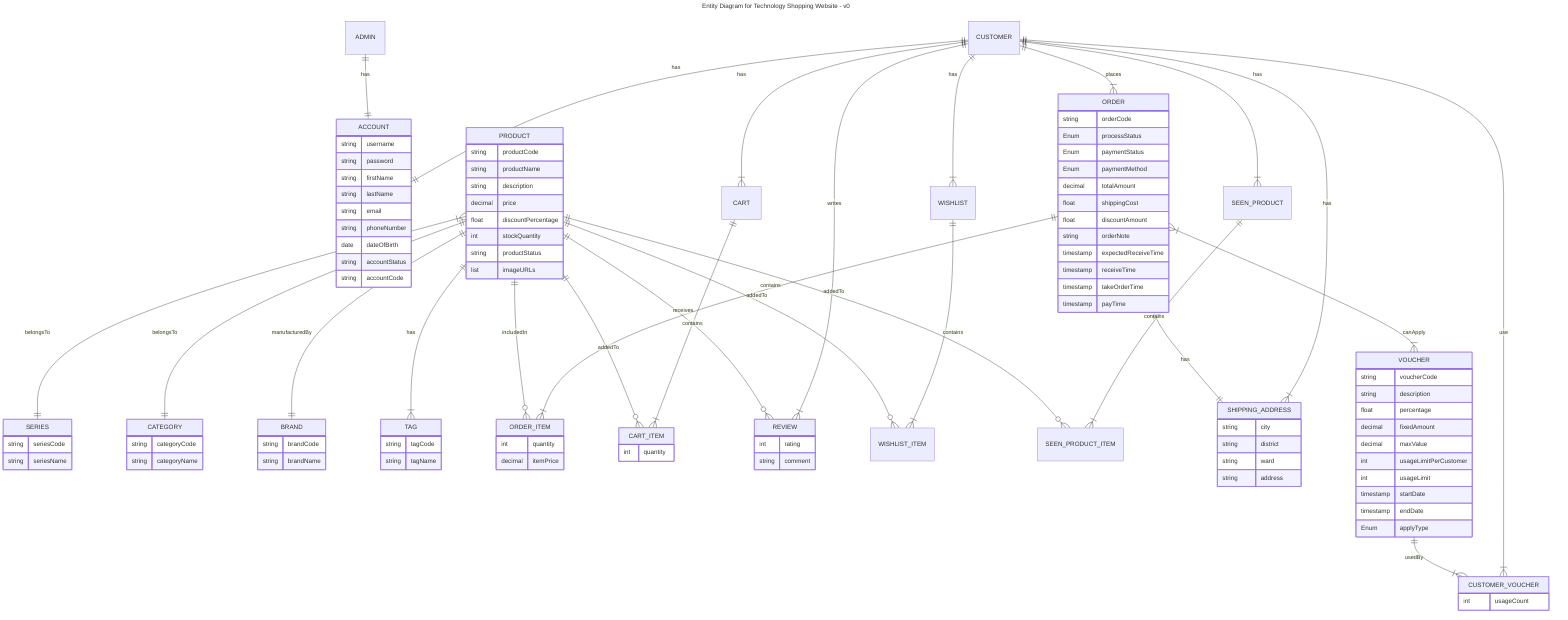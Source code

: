 ---
title: Entity Diagram for Technology Shopping Website - v0
---
erDiagram
    ACCOUNT {
        string username 
        string password
        string firstName
        string lastName
        string email
        string phoneNumber
        date dateOfBirth
        string accountStatus
        string accountCode 
    }

    CUSTOMER ||--|| ACCOUNT : "has"
    ADMIN ||--|| ACCOUNT : "has"

    CUSTOMER {
    }

    ADMIN {
    }

    PRODUCT {
        string productCode 
        string productName
        string description
        decimal price
        float discountPercentage
        int stockQuantity
        string productStatus
        list imageURLs 
    }

    SERIES {
        string seriesCode
        string seriesName
    }

    CATEGORY {
        string categoryCode
        string categoryName
    }

    BRAND {
        string brandCode 
        string brandName
    }

    TAG {
        string tagCode
        string tagName
    }

    ORDER {
        string orderCode 
        Enum processStatus
        Enum paymentStatus
        Enum paymentMethod
        decimal totalAmount
        float shippingCost
        float discountAmount
        string orderNote
        timestamp expectedReceiveTime
        timestamp receiveTime
        timestamp takeOrderTime
        timestamp payTime
    }

    ORDER_ITEM {
        int quantity
        decimal itemPrice 
    }

    CART {
    }

    CART_ITEM {
        int quantity
    }

    REVIEW {
        int rating 
        string comment
    }

    WISHLIST {
    }

    WISHLIST_ITEM {
    }

    SEEN_PRODUCT {
    }

    SEEN_PRODUCT_ITEM {
    }

    SHIPPING_ADDRESS {
        string city
        string district
        string ward
        string address
    }

    VOUCHER {
        string voucherCode
        string description
        float percentage
        decimal fixedAmount
        decimal maxValue
        int usageLimitPerCustomer
        int usageLimit
        timestamp startDate
        timestamp endDate
        Enum applyType
    }

    CUSTOMER_VOUCHER{
        int usageCount
    }

    CUSTOMER ||--|{ WISHLIST : "has"
    WISHLIST ||--|{ WISHLIST_ITEM : "contains"
    
    CUSTOMER ||--|{ CART : "has"
    CART ||--|{ CART_ITEM : "contains"
    
    CUSTOMER ||--|{ SEEN_PRODUCT : "has"
    SEEN_PRODUCT ||--|{ SEEN_PRODUCT_ITEM : "contains"

    CUSTOMER ||--|{ CUSTOMER_VOUCHER : use
    VOUCHER ||--|{ CUSTOMER_VOUCHER : usedBy

    CUSTOMER ||--|{ SHIPPING_ADDRESS : "has"
    CUSTOMER ||--|{ ORDER : "places"
    CUSTOMER ||--|{ REVIEW : "writes"


    ORDER ||--|{ ORDER_ITEM : "contains"
    ORDER ||--|| SHIPPING_ADDRESS : "has"
    ORDER }|--|{ VOUCHER : "canApply"

    PRODUCT ||--o{ CART_ITEM : "addedTo"
    PRODUCT ||--o{ ORDER_ITEM : "includedIn"
    PRODUCT ||--o{ REVIEW : "receives"
    PRODUCT ||--o{ WISHLIST_ITEM : "addedTo"
    PRODUCT ||--o{ SEEN_PRODUCT_ITEM : "addedTo"
    PRODUCT ||--|| CATEGORY : "belongsTo"
    PRODUCT ||--|| BRAND : "manufacturedBy"
    PRODUCT ||--|{ TAG : "has"
    PRODUCT }|--|| SERIES : "belongsTo"